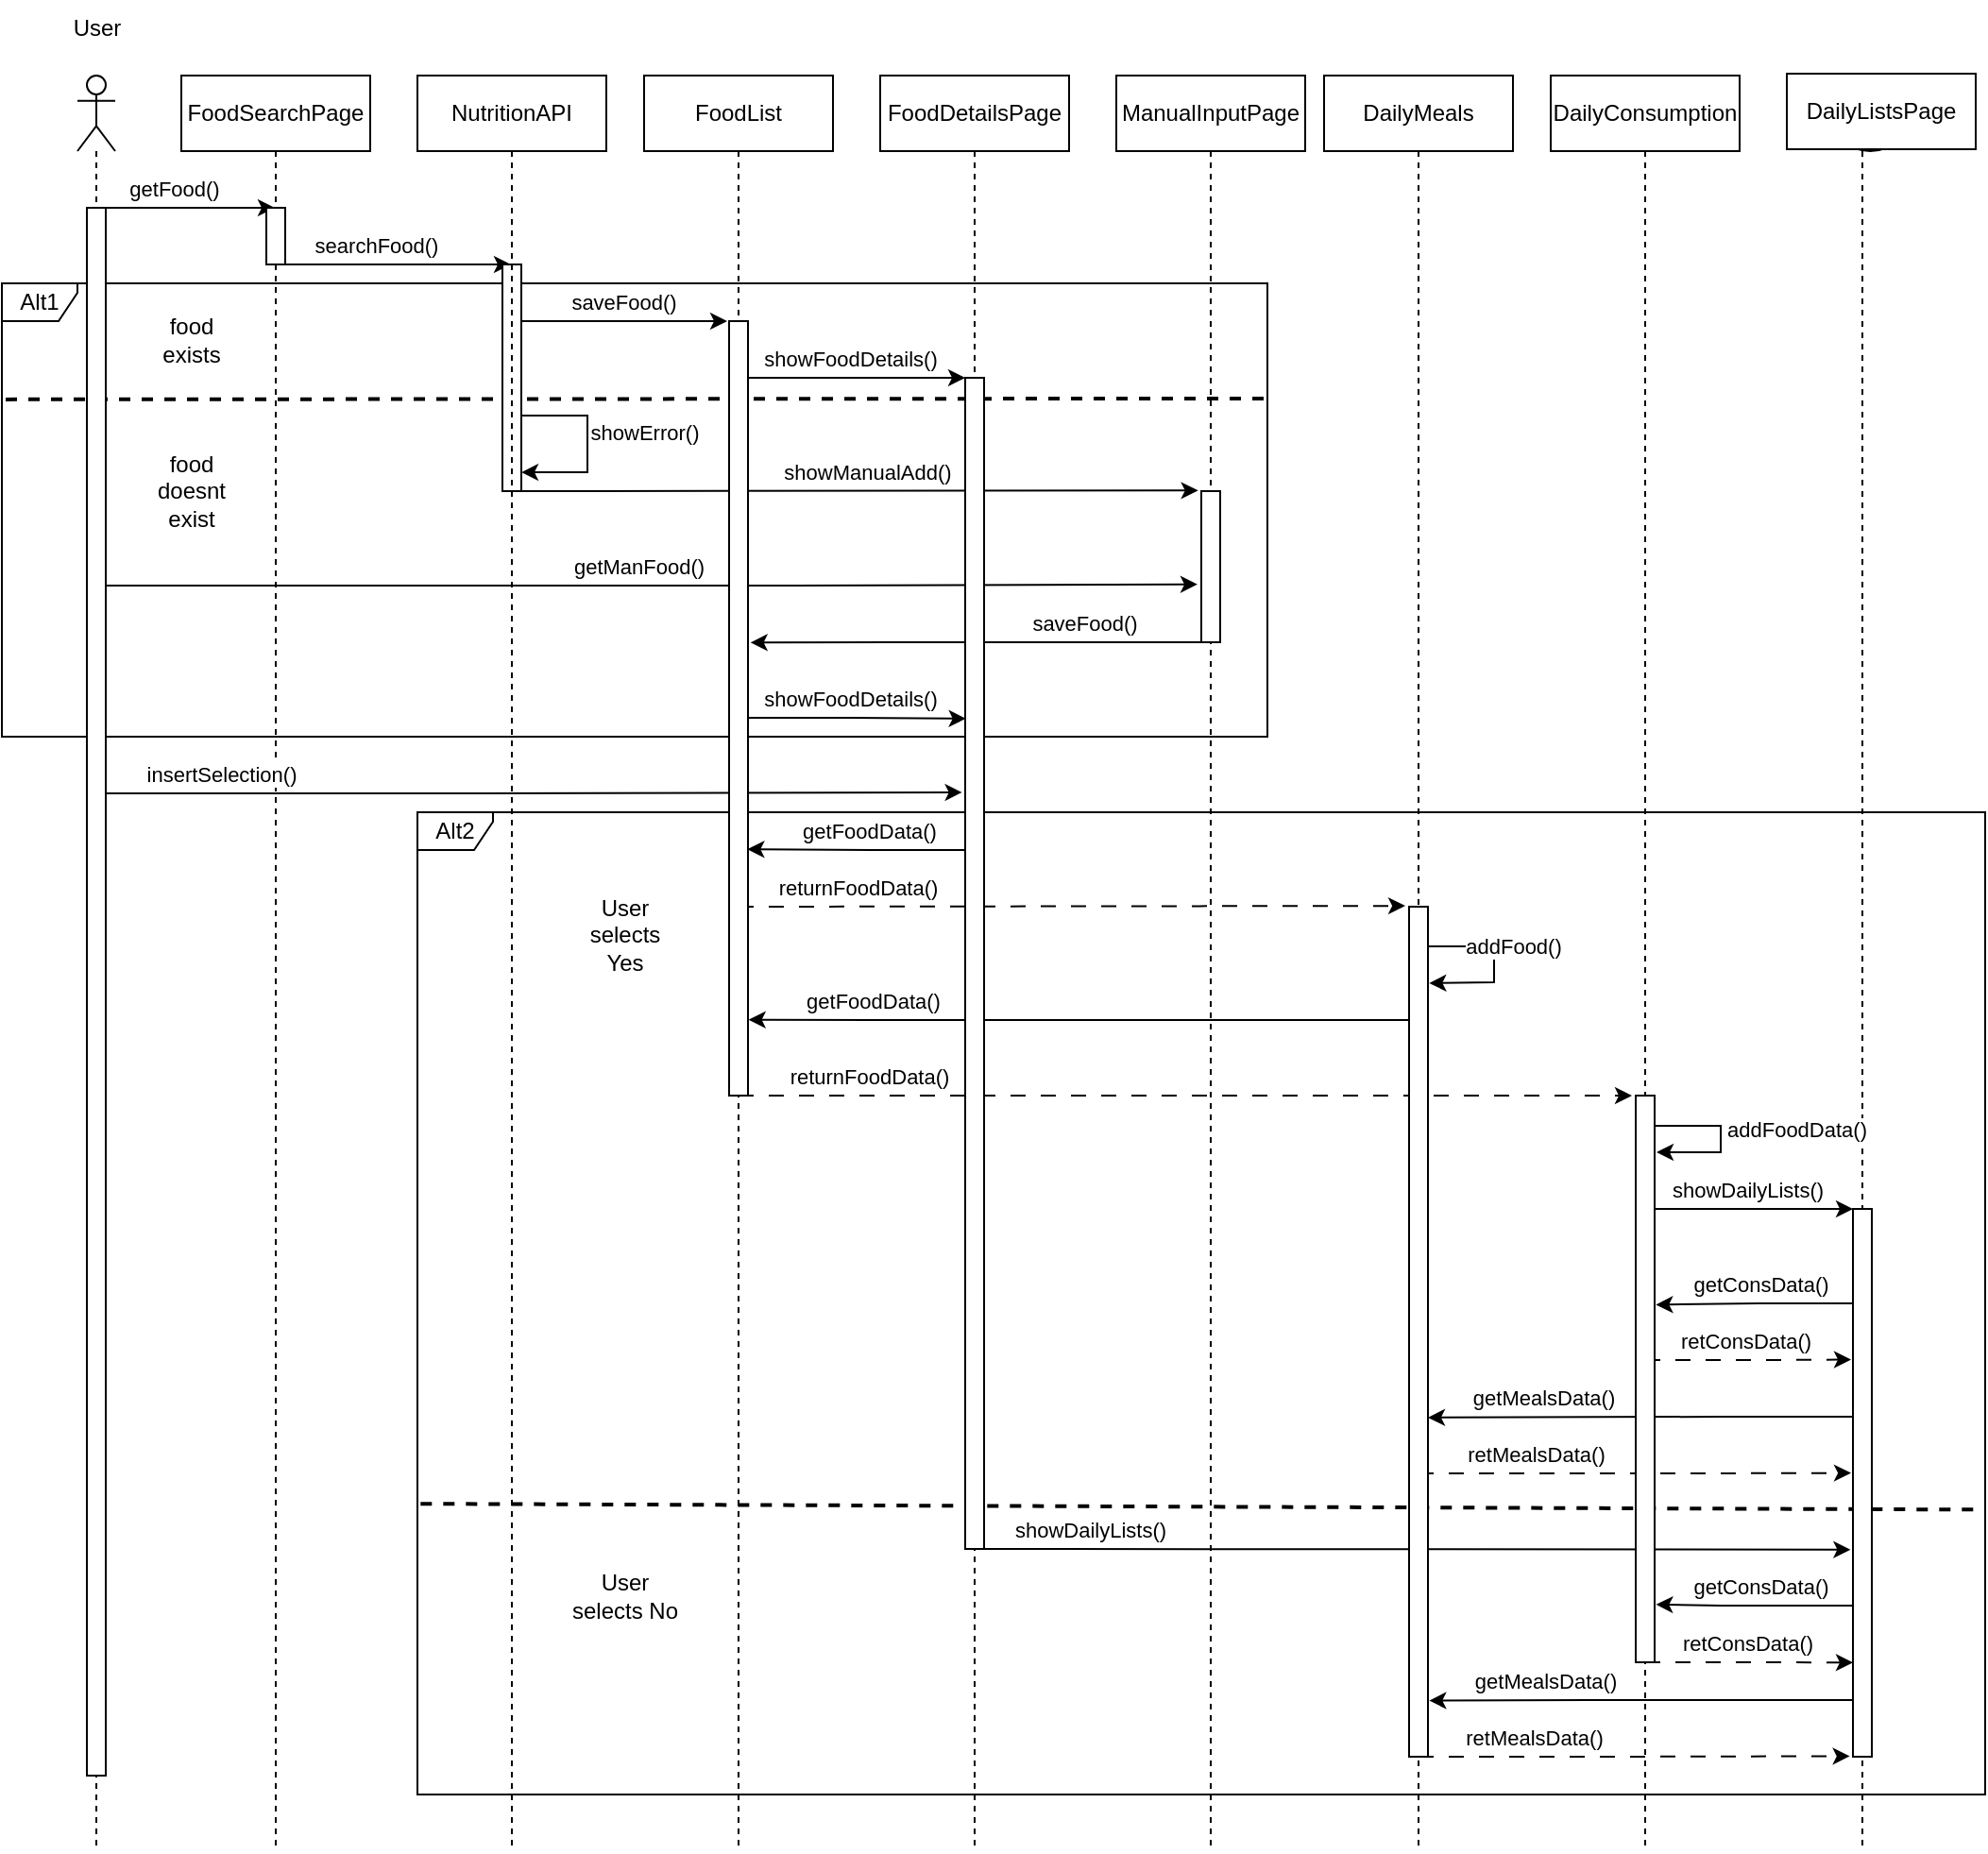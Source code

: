 <mxfile version="21.3.4" type="device">
  <diagram name="Σελίδα-1" id="bnlR6SahmsRWUH3v-4KW">
    <mxGraphModel dx="1050" dy="541" grid="1" gridSize="10" guides="1" tooltips="1" connect="1" arrows="1" fold="1" page="1" pageScale="1" pageWidth="1169" pageHeight="1654" math="0" shadow="0">
      <root>
        <mxCell id="0" />
        <mxCell id="1" parent="0" />
        <mxCell id="4nMGlKhWPUo4mE3yYb9U-162" value="Alt2" style="shape=umlFrame;whiteSpace=wrap;html=1;pointerEvents=0;width=40;height=20;" parent="1" vertex="1">
          <mxGeometry x="740" y="2005" width="830" height="520" as="geometry" />
        </mxCell>
        <mxCell id="4nMGlKhWPUo4mE3yYb9U-163" value="Alt1" style="shape=umlFrame;whiteSpace=wrap;html=1;pointerEvents=0;width=40;height=20;" parent="1" vertex="1">
          <mxGeometry x="520" y="1725" width="670" height="240" as="geometry" />
        </mxCell>
        <mxCell id="4nMGlKhWPUo4mE3yYb9U-164" value="" style="shape=umlLifeline;perimeter=lifelinePerimeter;whiteSpace=wrap;html=1;container=1;dropTarget=0;collapsible=0;recursiveResize=0;outlineConnect=0;portConstraint=eastwest;newEdgeStyle={&quot;edgeStyle&quot;:&quot;elbowEdgeStyle&quot;,&quot;elbow&quot;:&quot;vertical&quot;,&quot;curved&quot;:0,&quot;rounded&quot;:0};participant=umlActor;" parent="1" vertex="1">
          <mxGeometry x="560" y="1615" width="20" height="940" as="geometry" />
        </mxCell>
        <mxCell id="4nMGlKhWPUo4mE3yYb9U-165" value="" style="shape=umlLifeline;perimeter=lifelinePerimeter;whiteSpace=wrap;html=1;container=1;dropTarget=0;collapsible=0;recursiveResize=0;outlineConnect=0;portConstraint=eastwest;newEdgeStyle={&quot;edgeStyle&quot;:&quot;elbowEdgeStyle&quot;,&quot;elbow&quot;:&quot;vertical&quot;,&quot;curved&quot;:0,&quot;rounded&quot;:0};participant=umlBoundary;" parent="1" vertex="1">
          <mxGeometry x="1480" y="1615" width="50" height="940" as="geometry" />
        </mxCell>
        <mxCell id="4nMGlKhWPUo4mE3yYb9U-166" value="" style="shape=umlLifeline;perimeter=lifelinePerimeter;whiteSpace=wrap;html=1;container=1;dropTarget=0;collapsible=0;recursiveResize=0;outlineConnect=0;portConstraint=eastwest;newEdgeStyle={&quot;edgeStyle&quot;:&quot;elbowEdgeStyle&quot;,&quot;elbow&quot;:&quot;vertical&quot;,&quot;curved&quot;:0,&quot;rounded&quot;:0};participant=umlBoundary;" parent="1" vertex="1">
          <mxGeometry x="1135" y="1615" width="50" height="940" as="geometry" />
        </mxCell>
        <mxCell id="4nMGlKhWPUo4mE3yYb9U-167" value="" style="shape=umlLifeline;perimeter=lifelinePerimeter;whiteSpace=wrap;html=1;container=1;dropTarget=0;collapsible=0;recursiveResize=0;outlineConnect=0;portConstraint=eastwest;newEdgeStyle={&quot;edgeStyle&quot;:&quot;elbowEdgeStyle&quot;,&quot;elbow&quot;:&quot;vertical&quot;,&quot;curved&quot;:0,&quot;rounded&quot;:0};participant=umlBoundary;" parent="1" vertex="1">
          <mxGeometry x="1010" y="1615" width="50" height="940" as="geometry" />
        </mxCell>
        <mxCell id="4nMGlKhWPUo4mE3yYb9U-168" value="" style="shape=umlLifeline;perimeter=lifelinePerimeter;whiteSpace=wrap;html=1;container=1;dropTarget=0;collapsible=0;recursiveResize=0;outlineConnect=0;portConstraint=eastwest;newEdgeStyle={&quot;edgeStyle&quot;:&quot;elbowEdgeStyle&quot;,&quot;elbow&quot;:&quot;vertical&quot;,&quot;curved&quot;:0,&quot;rounded&quot;:0};participant=umlBoundary;" parent="1" vertex="1">
          <mxGeometry x="640" y="1615" width="50" height="940" as="geometry" />
        </mxCell>
        <mxCell id="4nMGlKhWPUo4mE3yYb9U-169" value="" style="shape=umlLifeline;perimeter=lifelinePerimeter;whiteSpace=wrap;html=1;container=1;dropTarget=0;collapsible=0;recursiveResize=0;outlineConnect=0;portConstraint=eastwest;newEdgeStyle={&quot;edgeStyle&quot;:&quot;elbowEdgeStyle&quot;,&quot;elbow&quot;:&quot;vertical&quot;,&quot;curved&quot;:0,&quot;rounded&quot;:0};participant=umlEntity;" parent="1" vertex="1">
          <mxGeometry x="1370" y="1615" width="40" height="940" as="geometry" />
        </mxCell>
        <mxCell id="4nMGlKhWPUo4mE3yYb9U-170" value="" style="shape=umlLifeline;perimeter=lifelinePerimeter;whiteSpace=wrap;html=1;container=1;dropTarget=0;collapsible=0;recursiveResize=0;outlineConnect=0;portConstraint=eastwest;newEdgeStyle={&quot;edgeStyle&quot;:&quot;elbowEdgeStyle&quot;,&quot;elbow&quot;:&quot;vertical&quot;,&quot;curved&quot;:0,&quot;rounded&quot;:0};participant=umlEntity;" parent="1" vertex="1">
          <mxGeometry x="890" y="1615" width="40" height="940" as="geometry" />
        </mxCell>
        <mxCell id="4nMGlKhWPUo4mE3yYb9U-171" value="" style="shape=umlLifeline;perimeter=lifelinePerimeter;whiteSpace=wrap;html=1;container=1;dropTarget=0;collapsible=0;recursiveResize=0;outlineConnect=0;portConstraint=eastwest;newEdgeStyle={&quot;edgeStyle&quot;:&quot;elbowEdgeStyle&quot;,&quot;elbow&quot;:&quot;vertical&quot;,&quot;curved&quot;:0,&quot;rounded&quot;:0};participant=umlEntity;" parent="1" vertex="1">
          <mxGeometry x="1250" y="1615" width="40" height="940" as="geometry" />
        </mxCell>
        <mxCell id="4nMGlKhWPUo4mE3yYb9U-180" value="getFood()" style="endArrow=classic;html=1;rounded=0;" parent="1" source="4nMGlKhWPUo4mE3yYb9U-164" target="4nMGlKhWPUo4mE3yYb9U-168" edge="1">
          <mxGeometry x="-0.143" y="10" width="50" height="50" relative="1" as="geometry">
            <mxPoint x="860" y="1745" as="sourcePoint" />
            <mxPoint x="910" y="1695" as="targetPoint" />
            <Array as="points">
              <mxPoint x="630" y="1685" />
            </Array>
            <mxPoint as="offset" />
          </mxGeometry>
        </mxCell>
        <mxCell id="4nMGlKhWPUo4mE3yYb9U-181" value="searchFood()" style="endArrow=classic;html=1;rounded=0;" parent="1" source="4nMGlKhWPUo4mE3yYb9U-168" target="4nMGlKhWPUo4mE3yYb9U-222" edge="1">
          <mxGeometry x="-0.16" y="10" width="50" height="50" relative="1" as="geometry">
            <mxPoint x="860" y="1615" as="sourcePoint" />
            <mxPoint x="910" y="1565" as="targetPoint" />
            <Array as="points">
              <mxPoint x="720" y="1715" />
            </Array>
            <mxPoint as="offset" />
          </mxGeometry>
        </mxCell>
        <mxCell id="4nMGlKhWPUo4mE3yYb9U-182" value="saveFood()" style="endArrow=classic;html=1;rounded=0;entryX=-0.1;entryY=0;entryDx=0;entryDy=0;entryPerimeter=0;" parent="1" source="4nMGlKhWPUo4mE3yYb9U-222" target="4nMGlKhWPUo4mE3yYb9U-216" edge="1">
          <mxGeometry x="0.029" y="10" width="50" height="50" relative="1" as="geometry">
            <mxPoint x="860" y="1745" as="sourcePoint" />
            <mxPoint x="910" y="1695" as="targetPoint" />
            <Array as="points">
              <mxPoint x="790" y="1745" />
            </Array>
            <mxPoint as="offset" />
          </mxGeometry>
        </mxCell>
        <mxCell id="4nMGlKhWPUo4mE3yYb9U-183" value="showFoodDetails()" style="endArrow=classic;html=1;rounded=0;" parent="1" source="4nMGlKhWPUo4mE3yYb9U-170" edge="1">
          <mxGeometry x="-0.021" y="10" width="50" height="50" relative="1" as="geometry">
            <mxPoint x="860" y="1745" as="sourcePoint" />
            <mxPoint x="1030" y="1775" as="targetPoint" />
            <Array as="points">
              <mxPoint x="970" y="1775" />
            </Array>
            <mxPoint as="offset" />
          </mxGeometry>
        </mxCell>
        <mxCell id="4nMGlKhWPUo4mE3yYb9U-184" value="showError()" style="endArrow=classic;html=1;rounded=0;entryX=1;entryY=0.917;entryDx=0;entryDy=0;entryPerimeter=0;" parent="1" source="4nMGlKhWPUo4mE3yYb9U-222" target="4nMGlKhWPUo4mE3yYb9U-215" edge="1">
          <mxGeometry x="-0.09" y="30" width="50" height="50" relative="1" as="geometry">
            <mxPoint x="749" y="1795" as="sourcePoint" />
            <mxPoint x="790" y="1825" as="targetPoint" />
            <Array as="points">
              <mxPoint x="830" y="1795" />
              <mxPoint x="830" y="1825" />
            </Array>
            <mxPoint y="1" as="offset" />
          </mxGeometry>
        </mxCell>
        <mxCell id="4nMGlKhWPUo4mE3yYb9U-185" value="showManualAdd()" style="endArrow=classic;html=1;rounded=0;entryX=-0.167;entryY=-0.004;entryDx=0;entryDy=0;entryPerimeter=0;" parent="1" source="4nMGlKhWPUo4mE3yYb9U-222" target="4nMGlKhWPUo4mE3yYb9U-218" edge="1">
          <mxGeometry x="0.036" y="10" width="50" height="50" relative="1" as="geometry">
            <mxPoint x="860" y="1745" as="sourcePoint" />
            <mxPoint x="1150" y="1835" as="targetPoint" />
            <Array as="points">
              <mxPoint x="830" y="1835" />
            </Array>
            <mxPoint as="offset" />
          </mxGeometry>
        </mxCell>
        <mxCell id="4nMGlKhWPUo4mE3yYb9U-186" value="getManFood()" style="endArrow=classic;html=1;rounded=0;entryX=-0.2;entryY=0.617;entryDx=0;entryDy=0;entryPerimeter=0;" parent="1" target="4nMGlKhWPUo4mE3yYb9U-218" edge="1">
          <mxGeometry x="-0.015" y="10" width="50" height="50" relative="1" as="geometry">
            <mxPoint x="569.167" y="1885" as="sourcePoint" />
            <mxPoint x="1014.5" y="1885" as="targetPoint" />
            <Array as="points">
              <mxPoint x="650" y="1885" />
              <mxPoint x="720" y="1885" />
              <mxPoint x="830" y="1885" />
              <mxPoint x="940" y="1885" />
            </Array>
            <mxPoint as="offset" />
          </mxGeometry>
        </mxCell>
        <mxCell id="4nMGlKhWPUo4mE3yYb9U-187" value="saveFood()" style="endArrow=classic;html=1;rounded=0;entryX=1.133;entryY=0.415;entryDx=0;entryDy=0;entryPerimeter=0;" parent="1" source="4nMGlKhWPUo4mE3yYb9U-166" target="4nMGlKhWPUo4mE3yYb9U-216" edge="1">
          <mxGeometry x="-0.444" y="-10" width="50" height="50" relative="1" as="geometry">
            <mxPoint x="860" y="1745" as="sourcePoint" />
            <mxPoint x="910" y="1695" as="targetPoint" />
            <Array as="points">
              <mxPoint x="990" y="1915" />
            </Array>
            <mxPoint x="1" as="offset" />
          </mxGeometry>
        </mxCell>
        <mxCell id="4nMGlKhWPUo4mE3yYb9U-188" value="showFoodDetails()" style="endArrow=classic;html=1;rounded=0;entryX=0.033;entryY=0.291;entryDx=0;entryDy=0;entryPerimeter=0;" parent="1" source="4nMGlKhWPUo4mE3yYb9U-170" target="4nMGlKhWPUo4mE3yYb9U-217" edge="1">
          <mxGeometry x="-0.021" y="10" width="50" height="50" relative="1" as="geometry">
            <mxPoint x="839" y="1785" as="sourcePoint" />
            <mxPoint x="935" y="1785" as="targetPoint" />
            <Array as="points">
              <mxPoint x="970" y="1955" />
            </Array>
            <mxPoint as="offset" />
          </mxGeometry>
        </mxCell>
        <mxCell id="4nMGlKhWPUo4mE3yYb9U-189" value="food&lt;br&gt;exists" style="text;html=1;align=center;verticalAlign=middle;resizable=0;points=[];autosize=1;strokeColor=none;fillColor=none;" parent="1" vertex="1">
          <mxGeometry x="595" y="1735" width="50" height="40" as="geometry" />
        </mxCell>
        <mxCell id="4nMGlKhWPUo4mE3yYb9U-190" value="food&lt;br&gt;doesnt&lt;br&gt;exist" style="text;html=1;align=center;verticalAlign=middle;resizable=0;points=[];autosize=1;strokeColor=none;fillColor=none;" parent="1" vertex="1">
          <mxGeometry x="590" y="1805" width="60" height="60" as="geometry" />
        </mxCell>
        <mxCell id="4nMGlKhWPUo4mE3yYb9U-191" value="" style="endArrow=none;dashed=1;html=1;rounded=0;exitX=0.003;exitY=0.256;exitDx=0;exitDy=0;exitPerimeter=0;strokeWidth=2;entryX=1.004;entryY=0.254;entryDx=0;entryDy=0;entryPerimeter=0;" parent="1" source="4nMGlKhWPUo4mE3yYb9U-163" target="4nMGlKhWPUo4mE3yYb9U-163" edge="1">
          <mxGeometry width="50" height="50" relative="1" as="geometry">
            <mxPoint x="688.6" y="1786.1" as="sourcePoint" />
            <mxPoint x="1040" y="1786" as="targetPoint" />
          </mxGeometry>
        </mxCell>
        <mxCell id="4nMGlKhWPUo4mE3yYb9U-192" value="getFoodData()" style="endArrow=classic;html=1;rounded=0;entryX=0.967;entryY=0.682;entryDx=0;entryDy=0;entryPerimeter=0;" parent="1" source="4nMGlKhWPUo4mE3yYb9U-167" target="4nMGlKhWPUo4mE3yYb9U-216" edge="1">
          <mxGeometry x="-0.066" y="-10" width="50" height="50" relative="1" as="geometry">
            <mxPoint x="924.5" y="2029" as="sourcePoint" />
            <mxPoint x="920" y="2025" as="targetPoint" />
            <Array as="points">
              <mxPoint x="980" y="2025" />
            </Array>
            <mxPoint as="offset" />
          </mxGeometry>
        </mxCell>
        <mxCell id="4nMGlKhWPUo4mE3yYb9U-193" value="insertSelection()" style="endArrow=classic;html=1;rounded=0;entryX=-0.167;entryY=0.354;entryDx=0;entryDy=0;entryPerimeter=0;" parent="1" source="4nMGlKhWPUo4mE3yYb9U-164" target="4nMGlKhWPUo4mE3yYb9U-217" edge="1">
          <mxGeometry x="-0.715" y="10" width="50" height="50" relative="1" as="geometry">
            <mxPoint x="610" y="2035" as="sourcePoint" />
            <mxPoint x="660" y="1985" as="targetPoint" />
            <Array as="points">
              <mxPoint x="750" y="1995" />
            </Array>
            <mxPoint as="offset" />
          </mxGeometry>
        </mxCell>
        <mxCell id="4nMGlKhWPUo4mE3yYb9U-194" value="getFoodData()" style="endArrow=classic;html=1;rounded=0;entryX=1.033;entryY=0.902;entryDx=0;entryDy=0;entryPerimeter=0;" parent="1" source="4nMGlKhWPUo4mE3yYb9U-171" target="4nMGlKhWPUo4mE3yYb9U-216" edge="1">
          <mxGeometry x="0.632" y="-10" width="50" height="50" relative="1" as="geometry">
            <mxPoint x="1030" y="2145" as="sourcePoint" />
            <mxPoint x="1090" y="2095" as="targetPoint" />
            <Array as="points">
              <mxPoint x="980" y="2115" />
            </Array>
            <mxPoint as="offset" />
          </mxGeometry>
        </mxCell>
        <mxCell id="4nMGlKhWPUo4mE3yYb9U-195" value="" style="endArrow=classic;html=1;rounded=0;dashed=1;dashPattern=8 8;entryX=-0.2;entryY=0;entryDx=0;entryDy=0;entryPerimeter=0;" parent="1" source="4nMGlKhWPUo4mE3yYb9U-170" target="4nMGlKhWPUo4mE3yYb9U-220" edge="1">
          <mxGeometry width="50" height="50" relative="1" as="geometry">
            <mxPoint x="850" y="2145" as="sourcePoint" />
            <mxPoint x="900" y="2095" as="targetPoint" />
            <Array as="points">
              <mxPoint x="1030" y="2155" />
            </Array>
          </mxGeometry>
        </mxCell>
        <mxCell id="4nMGlKhWPUo4mE3yYb9U-196" value="returnFoodData()" style="edgeLabel;html=1;align=center;verticalAlign=middle;resizable=0;points=[];" parent="4nMGlKhWPUo4mE3yYb9U-195" vertex="1" connectable="0">
          <mxGeometry x="-0.077" y="-2" relative="1" as="geometry">
            <mxPoint x="-150" y="-12" as="offset" />
          </mxGeometry>
        </mxCell>
        <mxCell id="4nMGlKhWPUo4mE3yYb9U-197" value="returnFoodData()" style="endArrow=classic;html=1;rounded=0;dashed=1;dashPattern=8 8;entryX=-0.2;entryY=-0.001;entryDx=0;entryDy=0;entryPerimeter=0;" parent="1" target="4nMGlKhWPUo4mE3yYb9U-219" edge="1">
          <mxGeometry x="-0.636" y="10" width="50" height="50" relative="1" as="geometry">
            <mxPoint x="910" y="2055" as="sourcePoint" />
            <mxPoint x="880" y="2005" as="targetPoint" />
            <mxPoint x="-1" as="offset" />
          </mxGeometry>
        </mxCell>
        <mxCell id="4nMGlKhWPUo4mE3yYb9U-198" value="addFood()" style="endArrow=classic;html=1;rounded=0;entryX=1.067;entryY=0.09;entryDx=0;entryDy=0;entryPerimeter=0;" parent="1" source="4nMGlKhWPUo4mE3yYb9U-171" target="4nMGlKhWPUo4mE3yYb9U-219" edge="1">
          <mxGeometry x="-0.179" y="-11" width="50" height="50" relative="1" as="geometry">
            <mxPoint x="1110" y="2076" as="sourcePoint" />
            <mxPoint x="1170" y="2015" as="targetPoint" />
            <Array as="points">
              <mxPoint x="1310" y="2076" />
              <mxPoint x="1310" y="2095" />
            </Array>
            <mxPoint x="11" y="-11" as="offset" />
          </mxGeometry>
        </mxCell>
        <mxCell id="4nMGlKhWPUo4mE3yYb9U-199" value="addFoodData()" style="endArrow=classic;html=1;rounded=0;entryX=1.1;entryY=0.1;entryDx=0;entryDy=0;entryPerimeter=0;" parent="1" source="4nMGlKhWPUo4mE3yYb9U-169" target="4nMGlKhWPUo4mE3yYb9U-220" edge="1">
          <mxGeometry x="-0.063" y="40" width="50" height="50" relative="1" as="geometry">
            <mxPoint x="1189.324" y="2171" as="sourcePoint" />
            <mxPoint x="1189.324" y="2203" as="targetPoint" />
            <Array as="points">
              <mxPoint x="1430" y="2171" />
              <mxPoint x="1430" y="2185" />
            </Array>
            <mxPoint y="1" as="offset" />
          </mxGeometry>
        </mxCell>
        <mxCell id="4nMGlKhWPUo4mE3yYb9U-200" value="retMealsData()" style="endArrow=classic;html=1;rounded=0;dashed=1;dashPattern=8 8;entryX=-0.1;entryY=0.482;entryDx=0;entryDy=0;entryPerimeter=0;" parent="1" source="4nMGlKhWPUo4mE3yYb9U-171" target="4nMGlKhWPUo4mE3yYb9U-221" edge="1">
          <mxGeometry x="-0.465" y="10" width="50" height="50" relative="1" as="geometry">
            <mxPoint x="1105" y="2275" as="sourcePoint" />
            <mxPoint x="1155" y="2225" as="targetPoint" />
            <Array as="points">
              <mxPoint x="1420" y="2355" />
            </Array>
            <mxPoint as="offset" />
          </mxGeometry>
        </mxCell>
        <mxCell id="4nMGlKhWPUo4mE3yYb9U-201" value="showDailyLists()" style="endArrow=classic;html=1;rounded=0;entryX=0;entryY=0;entryDx=0;entryDy=0;entryPerimeter=0;" parent="1" source="4nMGlKhWPUo4mE3yYb9U-169" target="4nMGlKhWPUo4mE3yYb9U-221" edge="1">
          <mxGeometry x="-0.047" y="10" width="50" height="50" relative="1" as="geometry">
            <mxPoint x="1320" y="2225" as="sourcePoint" />
            <mxPoint x="1370" y="2175" as="targetPoint" />
            <Array as="points">
              <mxPoint x="1450" y="2215" />
            </Array>
            <mxPoint x="1" as="offset" />
          </mxGeometry>
        </mxCell>
        <mxCell id="4nMGlKhWPUo4mE3yYb9U-202" value="getConsData()" style="endArrow=classic;html=1;rounded=0;entryX=1.067;entryY=0.369;entryDx=0;entryDy=0;entryPerimeter=0;" parent="1" source="4nMGlKhWPUo4mE3yYb9U-165" target="4nMGlKhWPUo4mE3yYb9U-220" edge="1">
          <mxGeometry x="-0.006" y="-10" width="50" height="50" relative="1" as="geometry">
            <mxPoint x="1270" y="2255" as="sourcePoint" />
            <mxPoint x="1380" y="2205" as="targetPoint" />
            <Array as="points">
              <mxPoint x="1450" y="2265" />
            </Array>
            <mxPoint as="offset" />
          </mxGeometry>
        </mxCell>
        <mxCell id="4nMGlKhWPUo4mE3yYb9U-203" value="retConsData()" style="endArrow=classic;html=1;rounded=0;dashed=1;dashPattern=8 8;entryX=-0.1;entryY=0.275;entryDx=0;entryDy=0;entryPerimeter=0;" parent="1" source="4nMGlKhWPUo4mE3yYb9U-169" target="4nMGlKhWPUo4mE3yYb9U-221" edge="1">
          <mxGeometry x="-0.047" y="10" width="50" height="50" relative="1" as="geometry">
            <mxPoint x="1330" y="2265" as="sourcePoint" />
            <mxPoint x="1380" y="2215" as="targetPoint" />
            <Array as="points">
              <mxPoint x="1450" y="2295" />
            </Array>
            <mxPoint x="1" as="offset" />
          </mxGeometry>
        </mxCell>
        <mxCell id="4nMGlKhWPUo4mE3yYb9U-204" value="getMealsData()" style="endArrow=classic;html=1;rounded=0;entryX=1;entryY=0.601;entryDx=0;entryDy=0;entryPerimeter=0;" parent="1" source="4nMGlKhWPUo4mE3yYb9U-165" target="4nMGlKhWPUo4mE3yYb9U-219" edge="1">
          <mxGeometry x="0.465" y="-10" width="50" height="50" relative="1" as="geometry">
            <mxPoint x="1310" y="2315" as="sourcePoint" />
            <mxPoint x="1360" y="2265" as="targetPoint" />
            <Array as="points">
              <mxPoint x="1430" y="2325" />
            </Array>
            <mxPoint as="offset" />
          </mxGeometry>
        </mxCell>
        <mxCell id="4nMGlKhWPUo4mE3yYb9U-205" value="showDailyLists()" style="endArrow=classic;html=1;rounded=0;entryX=-0.133;entryY=0.622;entryDx=0;entryDy=0;entryPerimeter=0;" parent="1" source="4nMGlKhWPUo4mE3yYb9U-167" target="4nMGlKhWPUo4mE3yYb9U-221" edge="1">
          <mxGeometry x="-0.74" y="10" width="50" height="50" relative="1" as="geometry">
            <mxPoint x="970" y="2445" as="sourcePoint" />
            <mxPoint x="1020" y="2395" as="targetPoint" />
            <Array as="points">
              <mxPoint x="1080" y="2395" />
            </Array>
            <mxPoint as="offset" />
          </mxGeometry>
        </mxCell>
        <mxCell id="4nMGlKhWPUo4mE3yYb9U-206" value="getConsData()" style="endArrow=classic;html=1;rounded=0;entryX=1.067;entryY=0.898;entryDx=0;entryDy=0;entryPerimeter=0;" parent="1" source="4nMGlKhWPUo4mE3yYb9U-165" target="4nMGlKhWPUo4mE3yYb9U-220" edge="1">
          <mxGeometry x="-0.006" y="-10" width="50" height="50" relative="1" as="geometry">
            <mxPoint x="1284.5" y="2275" as="sourcePoint" />
            <mxPoint x="1199.5" y="2275" as="targetPoint" />
            <Array as="points">
              <mxPoint x="1430" y="2425" />
            </Array>
            <mxPoint as="offset" />
          </mxGeometry>
        </mxCell>
        <mxCell id="4nMGlKhWPUo4mE3yYb9U-207" value="retConsData()" style="endArrow=classic;html=1;rounded=0;dashed=1;dashPattern=8 8;entryX=0;entryY=0.828;entryDx=0;entryDy=0;entryPerimeter=0;" parent="1" source="4nMGlKhWPUo4mE3yYb9U-169" target="4nMGlKhWPUo4mE3yYb9U-221" edge="1">
          <mxGeometry x="-0.047" y="10" width="50" height="50" relative="1" as="geometry">
            <mxPoint x="1199.5" y="2305" as="sourcePoint" />
            <mxPoint x="1284.5" y="2305" as="targetPoint" />
            <Array as="points">
              <mxPoint x="1440" y="2455" />
            </Array>
            <mxPoint x="1" as="offset" />
          </mxGeometry>
        </mxCell>
        <mxCell id="4nMGlKhWPUo4mE3yYb9U-208" value="getMealsData()" style="endArrow=classic;html=1;rounded=0;entryX=1.067;entryY=0.934;entryDx=0;entryDy=0;entryPerimeter=0;" parent="1" source="4nMGlKhWPUo4mE3yYb9U-165" target="4nMGlKhWPUo4mE3yYb9U-219" edge="1">
          <mxGeometry x="0.465" y="-10" width="50" height="50" relative="1" as="geometry">
            <mxPoint x="1284.5" y="2335" as="sourcePoint" />
            <mxPoint x="1114.5" y="2335" as="targetPoint" />
            <Array as="points">
              <mxPoint x="1360" y="2475" />
            </Array>
            <mxPoint as="offset" />
          </mxGeometry>
        </mxCell>
        <mxCell id="4nMGlKhWPUo4mE3yYb9U-209" value="retMealsData()" style="endArrow=classic;html=1;rounded=0;dashed=1;dashPattern=8 8;entryX=-0.167;entryY=0.999;entryDx=0;entryDy=0;entryPerimeter=0;" parent="1" source="4nMGlKhWPUo4mE3yYb9U-171" target="4nMGlKhWPUo4mE3yYb9U-221" edge="1">
          <mxGeometry x="-0.465" y="10" width="50" height="50" relative="1" as="geometry">
            <mxPoint x="1114.5" y="2365" as="sourcePoint" />
            <mxPoint x="1280" y="2365" as="targetPoint" />
            <Array as="points">
              <mxPoint x="1370" y="2505" />
            </Array>
            <mxPoint as="offset" />
          </mxGeometry>
        </mxCell>
        <mxCell id="4nMGlKhWPUo4mE3yYb9U-210" value="User selects Yes" style="text;html=1;strokeColor=none;fillColor=none;align=center;verticalAlign=middle;whiteSpace=wrap;rounded=0;" parent="1" vertex="1">
          <mxGeometry x="820" y="2055" width="60" height="30" as="geometry" />
        </mxCell>
        <mxCell id="4nMGlKhWPUo4mE3yYb9U-211" value="User selects No" style="text;html=1;strokeColor=none;fillColor=none;align=center;verticalAlign=middle;whiteSpace=wrap;rounded=0;" parent="1" vertex="1">
          <mxGeometry x="820" y="2405" width="60" height="30" as="geometry" />
        </mxCell>
        <mxCell id="4nMGlKhWPUo4mE3yYb9U-212" value="" style="endArrow=none;dashed=1;html=1;rounded=0;strokeWidth=2;entryX=0.998;entryY=0.71;entryDx=0;entryDy=0;entryPerimeter=0;exitX=0.002;exitY=0.704;exitDx=0;exitDy=0;exitPerimeter=0;" parent="1" source="4nMGlKhWPUo4mE3yYb9U-162" target="4nMGlKhWPUo4mE3yYb9U-162" edge="1">
          <mxGeometry width="50" height="50" relative="1" as="geometry">
            <mxPoint x="770" y="2375" as="sourcePoint" />
            <mxPoint x="1300" y="2375" as="targetPoint" />
          </mxGeometry>
        </mxCell>
        <mxCell id="4nMGlKhWPUo4mE3yYb9U-213" value="" style="html=1;points=[];perimeter=orthogonalPerimeter;" parent="1" vertex="1">
          <mxGeometry x="565" y="1685" width="10" height="830" as="geometry" />
        </mxCell>
        <mxCell id="4nMGlKhWPUo4mE3yYb9U-214" value="" style="html=1;points=[];perimeter=orthogonalPerimeter;" parent="1" vertex="1">
          <mxGeometry x="660" y="1685" width="10" height="30" as="geometry" />
        </mxCell>
        <mxCell id="4nMGlKhWPUo4mE3yYb9U-215" value="" style="html=1;points=[];perimeter=orthogonalPerimeter;" parent="1" vertex="1">
          <mxGeometry x="785" y="1715" width="10" height="120" as="geometry" />
        </mxCell>
        <mxCell id="4nMGlKhWPUo4mE3yYb9U-216" value="" style="html=1;points=[];perimeter=orthogonalPerimeter;" parent="1" vertex="1">
          <mxGeometry x="905" y="1745" width="10" height="410" as="geometry" />
        </mxCell>
        <mxCell id="4nMGlKhWPUo4mE3yYb9U-217" value="" style="html=1;points=[];perimeter=orthogonalPerimeter;" parent="1" vertex="1">
          <mxGeometry x="1030" y="1775" width="10" height="620" as="geometry" />
        </mxCell>
        <mxCell id="4nMGlKhWPUo4mE3yYb9U-218" value="" style="html=1;points=[];perimeter=orthogonalPerimeter;" parent="1" vertex="1">
          <mxGeometry x="1155" y="1835" width="10" height="80" as="geometry" />
        </mxCell>
        <mxCell id="4nMGlKhWPUo4mE3yYb9U-219" value="" style="html=1;points=[];perimeter=orthogonalPerimeter;" parent="1" vertex="1">
          <mxGeometry x="1265" y="2055" width="10" height="450" as="geometry" />
        </mxCell>
        <mxCell id="4nMGlKhWPUo4mE3yYb9U-220" value="" style="html=1;points=[];perimeter=orthogonalPerimeter;" parent="1" vertex="1">
          <mxGeometry x="1385" y="2155" width="10" height="300" as="geometry" />
        </mxCell>
        <mxCell id="4nMGlKhWPUo4mE3yYb9U-221" value="" style="html=1;points=[];perimeter=orthogonalPerimeter;" parent="1" vertex="1">
          <mxGeometry x="1500" y="2215" width="10" height="290" as="geometry" />
        </mxCell>
        <mxCell id="4nMGlKhWPUo4mE3yYb9U-222" value="" style="shape=umlLifeline;perimeter=lifelinePerimeter;whiteSpace=wrap;html=1;container=1;dropTarget=0;collapsible=0;recursiveResize=0;outlineConnect=0;portConstraint=eastwest;newEdgeStyle={&quot;edgeStyle&quot;:&quot;elbowEdgeStyle&quot;,&quot;elbow&quot;:&quot;vertical&quot;,&quot;curved&quot;:0,&quot;rounded&quot;:0};participant=umlEntity;" parent="1" vertex="1">
          <mxGeometry x="770" y="1615" width="40" height="940" as="geometry" />
        </mxCell>
        <mxCell id="4nMGlKhWPUo4mE3yYb9U-231" value="User" style="text;html=1;align=center;verticalAlign=middle;resizable=0;points=[];autosize=1;strokeColor=none;fillColor=none;" parent="1" vertex="1">
          <mxGeometry x="545" y="1575" width="50" height="30" as="geometry" />
        </mxCell>
        <mxCell id="Iz-kwESgx-guq6wBt5is-1" value="FoodSearchPage" style="rounded=0;whiteSpace=wrap;html=1;" parent="1" vertex="1">
          <mxGeometry x="615" y="1615" width="100" height="40" as="geometry" />
        </mxCell>
        <mxCell id="Iz-kwESgx-guq6wBt5is-3" value="NutritionAPI" style="rounded=0;whiteSpace=wrap;html=1;" parent="1" vertex="1">
          <mxGeometry x="740" y="1615" width="100" height="40" as="geometry" />
        </mxCell>
        <mxCell id="Iz-kwESgx-guq6wBt5is-4" value="FoodList" style="rounded=0;whiteSpace=wrap;html=1;" parent="1" vertex="1">
          <mxGeometry x="860" y="1615" width="100" height="40" as="geometry" />
        </mxCell>
        <mxCell id="Iz-kwESgx-guq6wBt5is-7" value="FoodDetailsPage" style="rounded=0;whiteSpace=wrap;html=1;" parent="1" vertex="1">
          <mxGeometry x="985" y="1615" width="100" height="40" as="geometry" />
        </mxCell>
        <mxCell id="Iz-kwESgx-guq6wBt5is-9" value="ManualInputPage" style="rounded=0;whiteSpace=wrap;html=1;" parent="1" vertex="1">
          <mxGeometry x="1110" y="1615" width="100" height="40" as="geometry" />
        </mxCell>
        <mxCell id="Iz-kwESgx-guq6wBt5is-10" value="DailyMeals" style="rounded=0;whiteSpace=wrap;html=1;" parent="1" vertex="1">
          <mxGeometry x="1220" y="1615" width="100" height="40" as="geometry" />
        </mxCell>
        <mxCell id="Iz-kwESgx-guq6wBt5is-11" value="DailyConsumption" style="rounded=0;whiteSpace=wrap;html=1;" parent="1" vertex="1">
          <mxGeometry x="1340" y="1615" width="100" height="40" as="geometry" />
        </mxCell>
        <mxCell id="Iz-kwESgx-guq6wBt5is-12" value="DailyListsPage" style="rounded=0;whiteSpace=wrap;html=1;" parent="1" vertex="1">
          <mxGeometry x="1465" y="1614" width="100" height="40" as="geometry" />
        </mxCell>
      </root>
    </mxGraphModel>
  </diagram>
</mxfile>
